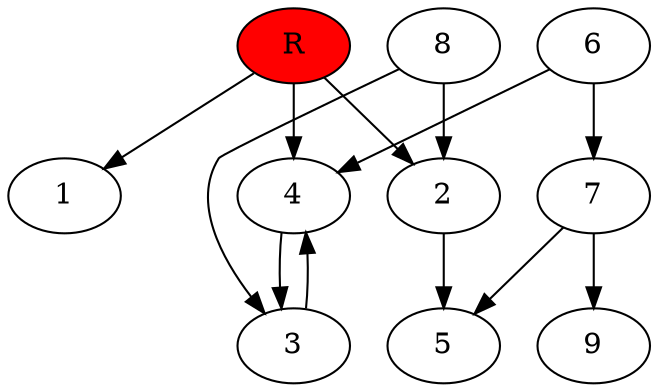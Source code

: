 digraph prb4707 {
	1
	2
	3
	4
	5
	6
	7
	8
	R [fillcolor="#ff0000" style=filled]
	2 -> 5
	3 -> 4
	4 -> 3
	6 -> 4
	6 -> 7
	7 -> 5
	7 -> 9
	8 -> 2
	8 -> 3
	R -> 1
	R -> 2
	R -> 4
}
